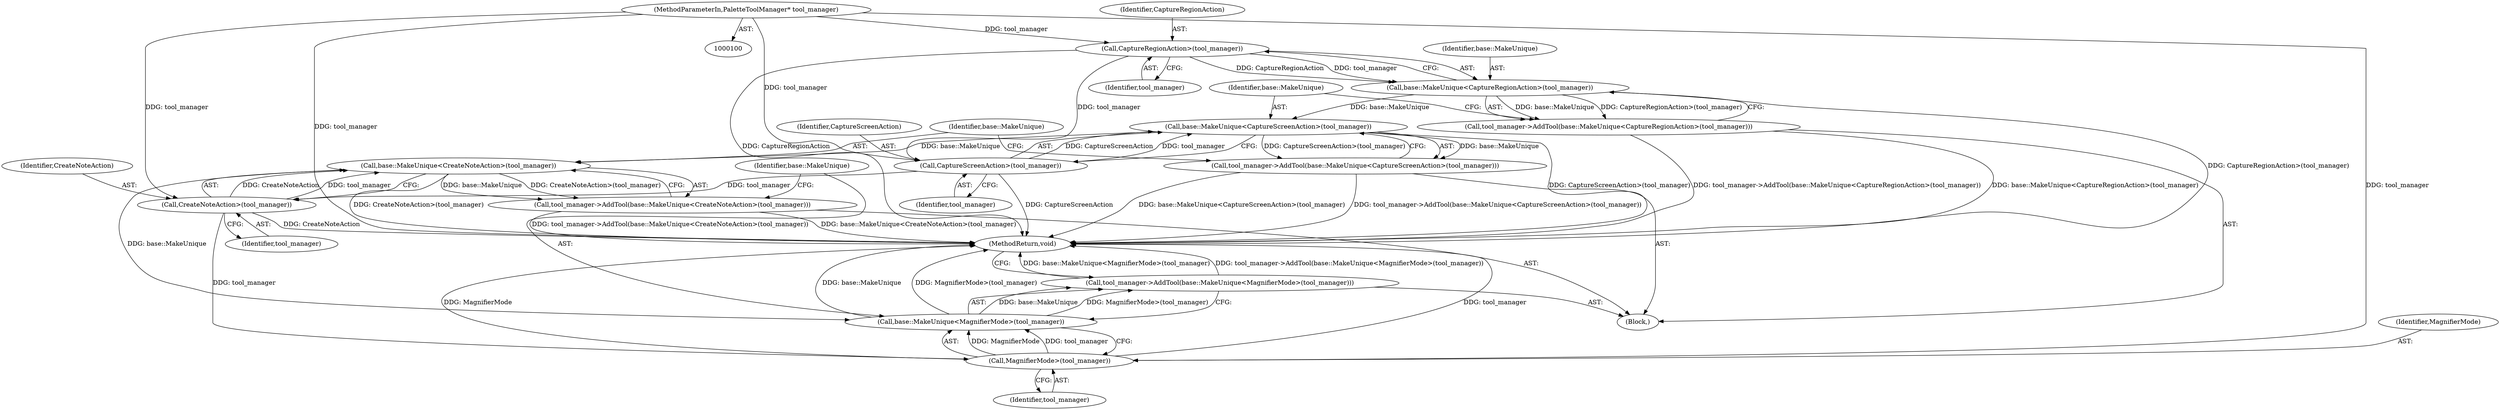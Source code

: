 digraph "0_Chrome_62b8b6e168a12263aab6b88dbef0b900cc37309f_1@pointer" {
"1000106" [label="(Call,CaptureRegionAction>(tool_manager))"];
"1000101" [label="(MethodParameterIn,PaletteToolManager* tool_manager)"];
"1000104" [label="(Call,base::MakeUnique<CaptureRegionAction>(tool_manager))"];
"1000103" [label="(Call,tool_manager->AddTool(base::MakeUnique<CaptureRegionAction>(tool_manager)))"];
"1000110" [label="(Call,base::MakeUnique<CaptureScreenAction>(tool_manager))"];
"1000109" [label="(Call,tool_manager->AddTool(base::MakeUnique<CaptureScreenAction>(tool_manager)))"];
"1000116" [label="(Call,base::MakeUnique<CreateNoteAction>(tool_manager))"];
"1000115" [label="(Call,tool_manager->AddTool(base::MakeUnique<CreateNoteAction>(tool_manager)))"];
"1000122" [label="(Call,base::MakeUnique<MagnifierMode>(tool_manager))"];
"1000121" [label="(Call,tool_manager->AddTool(base::MakeUnique<MagnifierMode>(tool_manager)))"];
"1000112" [label="(Call,CaptureScreenAction>(tool_manager))"];
"1000118" [label="(Call,CreateNoteAction>(tool_manager))"];
"1000124" [label="(Call,MagnifierMode>(tool_manager))"];
"1000116" [label="(Call,base::MakeUnique<CreateNoteAction>(tool_manager))"];
"1000124" [label="(Call,MagnifierMode>(tool_manager))"];
"1000114" [label="(Identifier,tool_manager)"];
"1000118" [label="(Call,CreateNoteAction>(tool_manager))"];
"1000123" [label="(Identifier,base::MakeUnique)"];
"1000125" [label="(Identifier,MagnifierMode)"];
"1000115" [label="(Call,tool_manager->AddTool(base::MakeUnique<CreateNoteAction>(tool_manager)))"];
"1000119" [label="(Identifier,CreateNoteAction)"];
"1000120" [label="(Identifier,tool_manager)"];
"1000105" [label="(Identifier,base::MakeUnique)"];
"1000110" [label="(Call,base::MakeUnique<CaptureScreenAction>(tool_manager))"];
"1000108" [label="(Identifier,tool_manager)"];
"1000127" [label="(MethodReturn,void)"];
"1000126" [label="(Identifier,tool_manager)"];
"1000117" [label="(Identifier,base::MakeUnique)"];
"1000107" [label="(Identifier,CaptureRegionAction)"];
"1000103" [label="(Call,tool_manager->AddTool(base::MakeUnique<CaptureRegionAction>(tool_manager)))"];
"1000106" [label="(Call,CaptureRegionAction>(tool_manager))"];
"1000112" [label="(Call,CaptureScreenAction>(tool_manager))"];
"1000111" [label="(Identifier,base::MakeUnique)"];
"1000121" [label="(Call,tool_manager->AddTool(base::MakeUnique<MagnifierMode>(tool_manager)))"];
"1000101" [label="(MethodParameterIn,PaletteToolManager* tool_manager)"];
"1000102" [label="(Block,)"];
"1000113" [label="(Identifier,CaptureScreenAction)"];
"1000109" [label="(Call,tool_manager->AddTool(base::MakeUnique<CaptureScreenAction>(tool_manager)))"];
"1000122" [label="(Call,base::MakeUnique<MagnifierMode>(tool_manager))"];
"1000104" [label="(Call,base::MakeUnique<CaptureRegionAction>(tool_manager))"];
"1000106" -> "1000104"  [label="AST: "];
"1000106" -> "1000108"  [label="CFG: "];
"1000107" -> "1000106"  [label="AST: "];
"1000108" -> "1000106"  [label="AST: "];
"1000104" -> "1000106"  [label="CFG: "];
"1000106" -> "1000127"  [label="DDG: CaptureRegionAction"];
"1000106" -> "1000104"  [label="DDG: CaptureRegionAction"];
"1000106" -> "1000104"  [label="DDG: tool_manager"];
"1000101" -> "1000106"  [label="DDG: tool_manager"];
"1000106" -> "1000112"  [label="DDG: tool_manager"];
"1000101" -> "1000100"  [label="AST: "];
"1000101" -> "1000127"  [label="DDG: tool_manager"];
"1000101" -> "1000112"  [label="DDG: tool_manager"];
"1000101" -> "1000118"  [label="DDG: tool_manager"];
"1000101" -> "1000124"  [label="DDG: tool_manager"];
"1000104" -> "1000103"  [label="AST: "];
"1000105" -> "1000104"  [label="AST: "];
"1000103" -> "1000104"  [label="CFG: "];
"1000104" -> "1000127"  [label="DDG: CaptureRegionAction>(tool_manager)"];
"1000104" -> "1000103"  [label="DDG: base::MakeUnique"];
"1000104" -> "1000103"  [label="DDG: CaptureRegionAction>(tool_manager)"];
"1000104" -> "1000110"  [label="DDG: base::MakeUnique"];
"1000103" -> "1000102"  [label="AST: "];
"1000111" -> "1000103"  [label="CFG: "];
"1000103" -> "1000127"  [label="DDG: base::MakeUnique<CaptureRegionAction>(tool_manager)"];
"1000103" -> "1000127"  [label="DDG: tool_manager->AddTool(base::MakeUnique<CaptureRegionAction>(tool_manager))"];
"1000110" -> "1000109"  [label="AST: "];
"1000110" -> "1000112"  [label="CFG: "];
"1000111" -> "1000110"  [label="AST: "];
"1000112" -> "1000110"  [label="AST: "];
"1000109" -> "1000110"  [label="CFG: "];
"1000110" -> "1000127"  [label="DDG: CaptureScreenAction>(tool_manager)"];
"1000110" -> "1000109"  [label="DDG: base::MakeUnique"];
"1000110" -> "1000109"  [label="DDG: CaptureScreenAction>(tool_manager)"];
"1000112" -> "1000110"  [label="DDG: CaptureScreenAction"];
"1000112" -> "1000110"  [label="DDG: tool_manager"];
"1000110" -> "1000116"  [label="DDG: base::MakeUnique"];
"1000109" -> "1000102"  [label="AST: "];
"1000117" -> "1000109"  [label="CFG: "];
"1000109" -> "1000127"  [label="DDG: base::MakeUnique<CaptureScreenAction>(tool_manager)"];
"1000109" -> "1000127"  [label="DDG: tool_manager->AddTool(base::MakeUnique<CaptureScreenAction>(tool_manager))"];
"1000116" -> "1000115"  [label="AST: "];
"1000116" -> "1000118"  [label="CFG: "];
"1000117" -> "1000116"  [label="AST: "];
"1000118" -> "1000116"  [label="AST: "];
"1000115" -> "1000116"  [label="CFG: "];
"1000116" -> "1000127"  [label="DDG: CreateNoteAction>(tool_manager)"];
"1000116" -> "1000115"  [label="DDG: base::MakeUnique"];
"1000116" -> "1000115"  [label="DDG: CreateNoteAction>(tool_manager)"];
"1000118" -> "1000116"  [label="DDG: CreateNoteAction"];
"1000118" -> "1000116"  [label="DDG: tool_manager"];
"1000116" -> "1000122"  [label="DDG: base::MakeUnique"];
"1000115" -> "1000102"  [label="AST: "];
"1000123" -> "1000115"  [label="CFG: "];
"1000115" -> "1000127"  [label="DDG: base::MakeUnique<CreateNoteAction>(tool_manager)"];
"1000115" -> "1000127"  [label="DDG: tool_manager->AddTool(base::MakeUnique<CreateNoteAction>(tool_manager))"];
"1000122" -> "1000121"  [label="AST: "];
"1000122" -> "1000124"  [label="CFG: "];
"1000123" -> "1000122"  [label="AST: "];
"1000124" -> "1000122"  [label="AST: "];
"1000121" -> "1000122"  [label="CFG: "];
"1000122" -> "1000127"  [label="DDG: base::MakeUnique"];
"1000122" -> "1000127"  [label="DDG: MagnifierMode>(tool_manager)"];
"1000122" -> "1000121"  [label="DDG: base::MakeUnique"];
"1000122" -> "1000121"  [label="DDG: MagnifierMode>(tool_manager)"];
"1000124" -> "1000122"  [label="DDG: MagnifierMode"];
"1000124" -> "1000122"  [label="DDG: tool_manager"];
"1000121" -> "1000102"  [label="AST: "];
"1000127" -> "1000121"  [label="CFG: "];
"1000121" -> "1000127"  [label="DDG: base::MakeUnique<MagnifierMode>(tool_manager)"];
"1000121" -> "1000127"  [label="DDG: tool_manager->AddTool(base::MakeUnique<MagnifierMode>(tool_manager))"];
"1000112" -> "1000114"  [label="CFG: "];
"1000113" -> "1000112"  [label="AST: "];
"1000114" -> "1000112"  [label="AST: "];
"1000112" -> "1000127"  [label="DDG: CaptureScreenAction"];
"1000112" -> "1000118"  [label="DDG: tool_manager"];
"1000118" -> "1000120"  [label="CFG: "];
"1000119" -> "1000118"  [label="AST: "];
"1000120" -> "1000118"  [label="AST: "];
"1000118" -> "1000127"  [label="DDG: CreateNoteAction"];
"1000118" -> "1000124"  [label="DDG: tool_manager"];
"1000124" -> "1000126"  [label="CFG: "];
"1000125" -> "1000124"  [label="AST: "];
"1000126" -> "1000124"  [label="AST: "];
"1000124" -> "1000127"  [label="DDG: tool_manager"];
"1000124" -> "1000127"  [label="DDG: MagnifierMode"];
}
